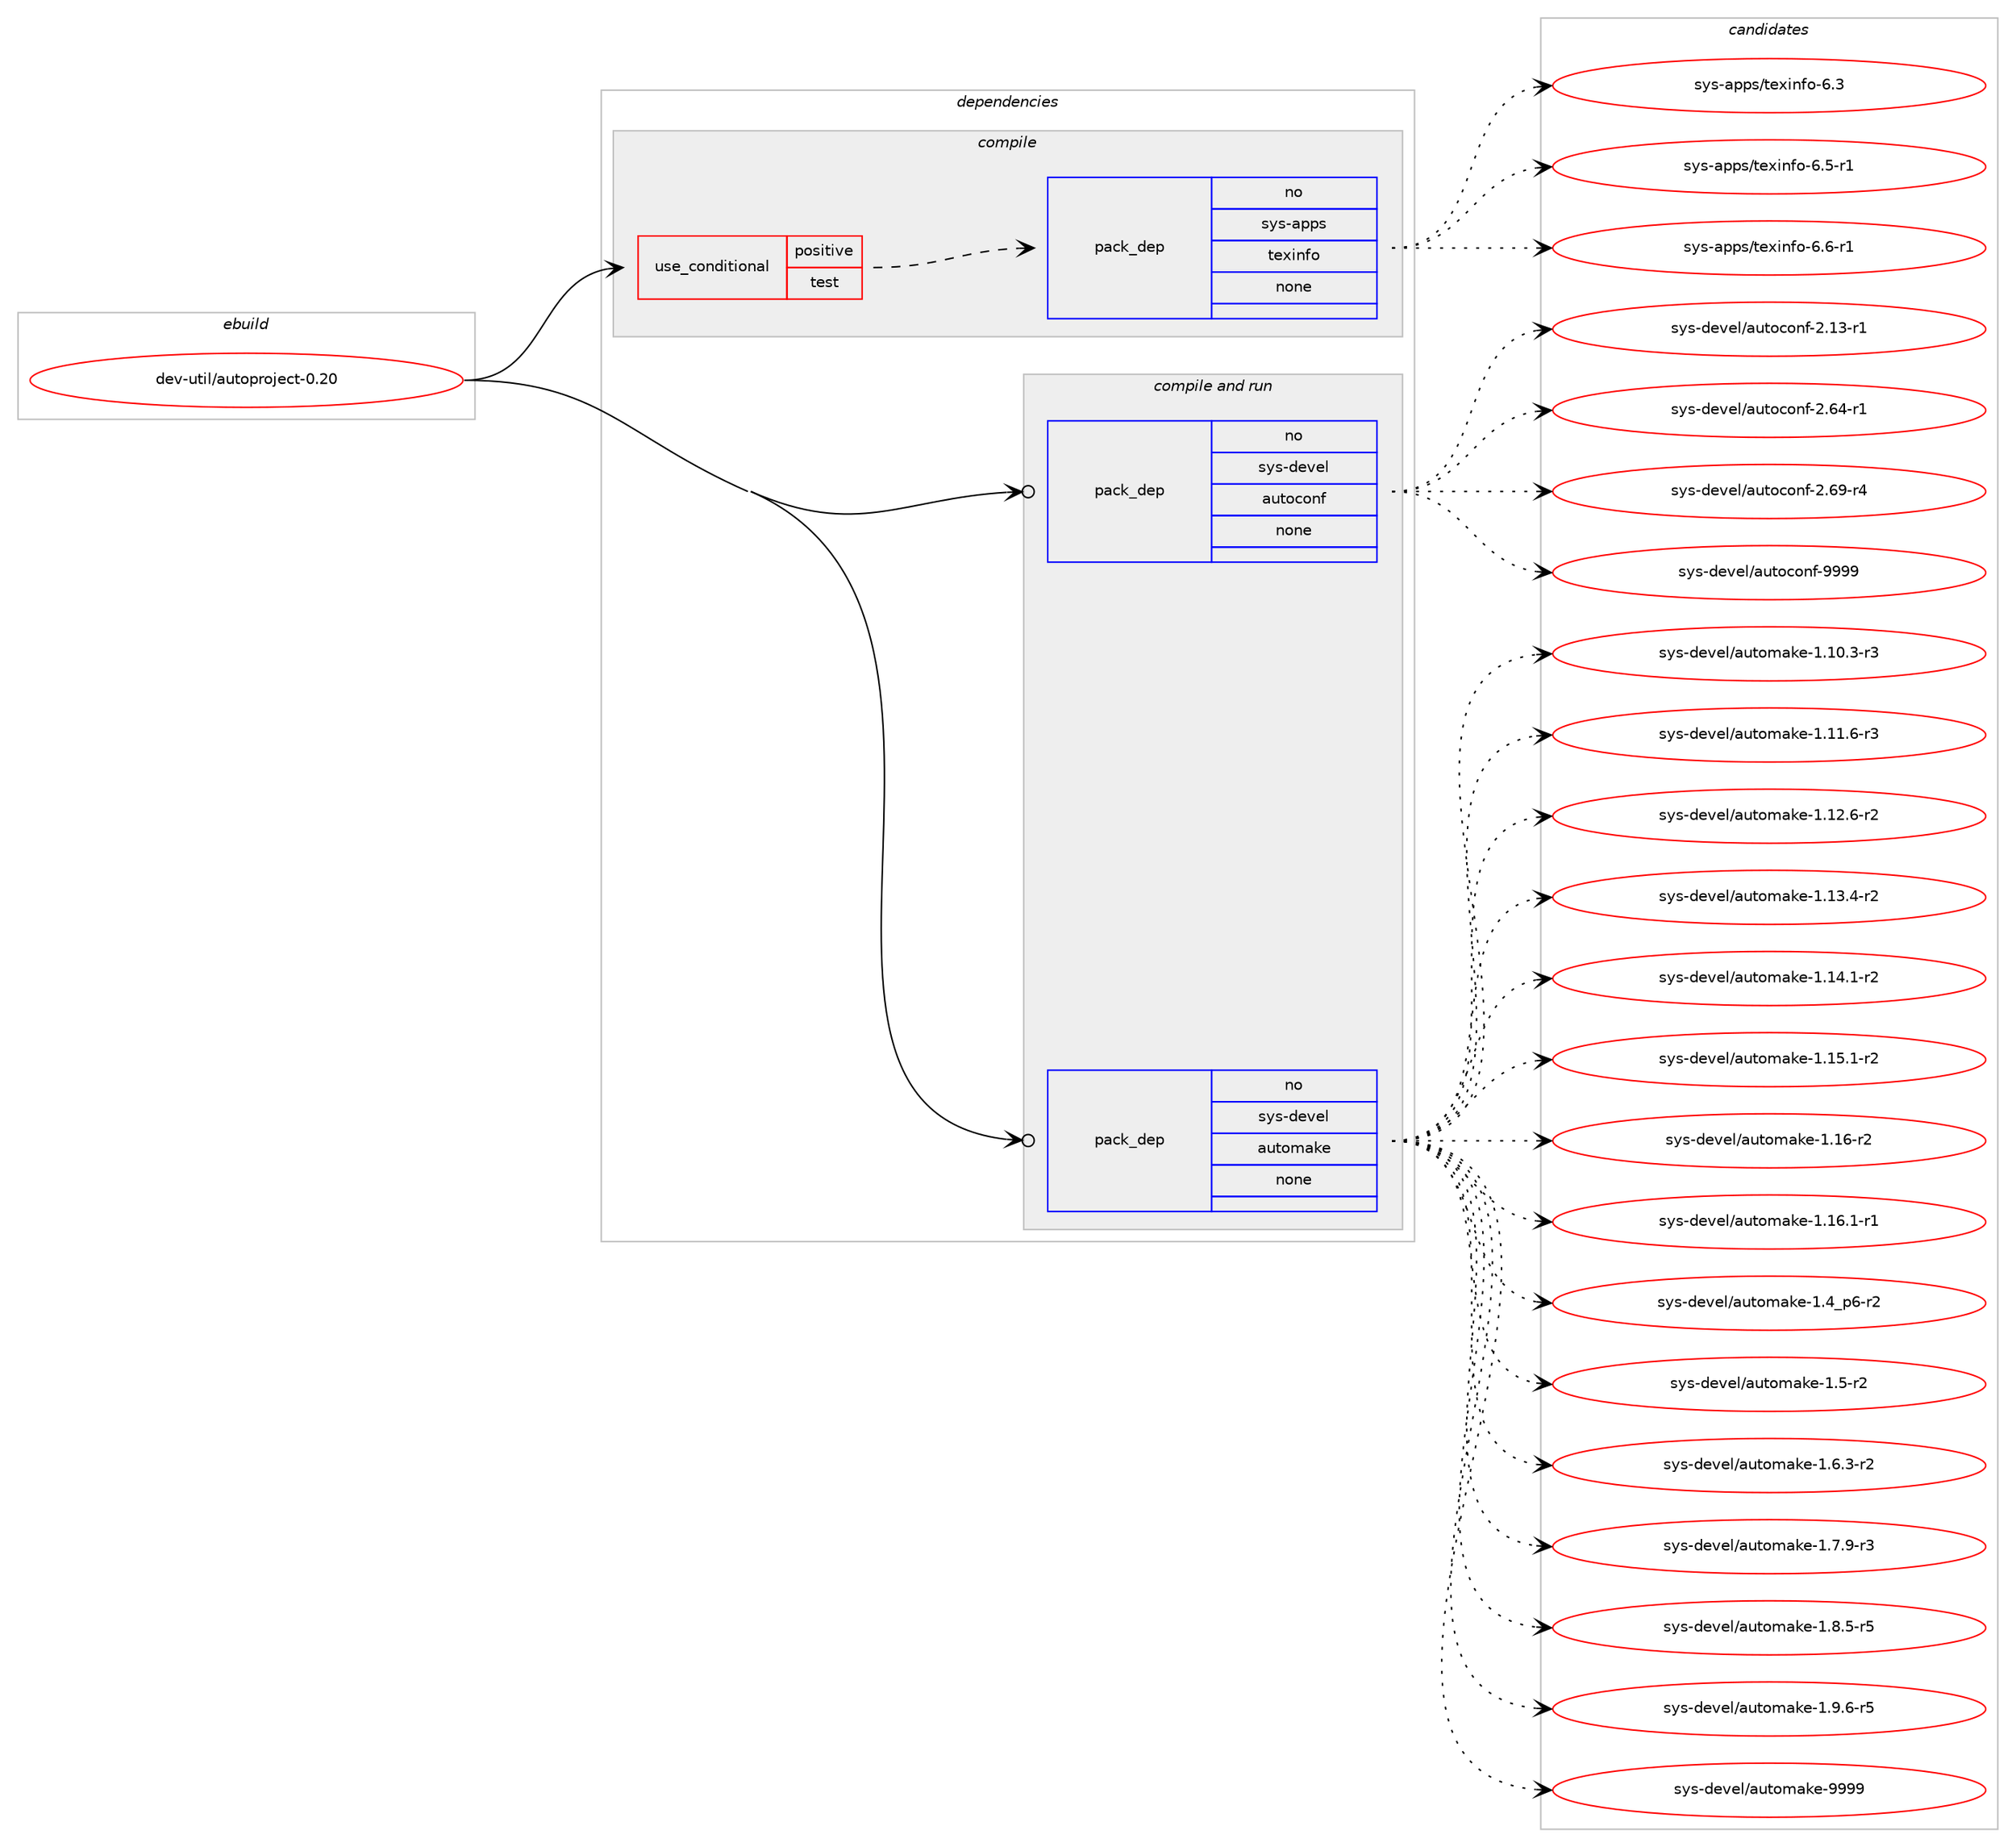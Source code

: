 digraph prolog {

# *************
# Graph options
# *************

newrank=true;
concentrate=true;
compound=true;
graph [rankdir=LR,fontname=Helvetica,fontsize=10,ranksep=1.5];#, ranksep=2.5, nodesep=0.2];
edge  [arrowhead=vee];
node  [fontname=Helvetica,fontsize=10];

# **********
# The ebuild
# **********

subgraph cluster_leftcol {
color=gray;
rank=same;
label=<<i>ebuild</i>>;
id [label="dev-util/autoproject-0.20", color=red, width=4, href="../dev-util/autoproject-0.20.svg"];
}

# ****************
# The dependencies
# ****************

subgraph cluster_midcol {
color=gray;
label=<<i>dependencies</i>>;
subgraph cluster_compile {
fillcolor="#eeeeee";
style=filled;
label=<<i>compile</i>>;
subgraph cond423179 {
dependency1541034 [label=<<TABLE BORDER="0" CELLBORDER="1" CELLSPACING="0" CELLPADDING="4"><TR><TD ROWSPAN="3" CELLPADDING="10">use_conditional</TD></TR><TR><TD>positive</TD></TR><TR><TD>test</TD></TR></TABLE>>, shape=none, color=red];
subgraph pack1094264 {
dependency1541035 [label=<<TABLE BORDER="0" CELLBORDER="1" CELLSPACING="0" CELLPADDING="4" WIDTH="220"><TR><TD ROWSPAN="6" CELLPADDING="30">pack_dep</TD></TR><TR><TD WIDTH="110">no</TD></TR><TR><TD>sys-apps</TD></TR><TR><TD>texinfo</TD></TR><TR><TD>none</TD></TR><TR><TD></TD></TR></TABLE>>, shape=none, color=blue];
}
dependency1541034:e -> dependency1541035:w [weight=20,style="dashed",arrowhead="vee"];
}
id:e -> dependency1541034:w [weight=20,style="solid",arrowhead="vee"];
}
subgraph cluster_compileandrun {
fillcolor="#eeeeee";
style=filled;
label=<<i>compile and run</i>>;
subgraph pack1094265 {
dependency1541036 [label=<<TABLE BORDER="0" CELLBORDER="1" CELLSPACING="0" CELLPADDING="4" WIDTH="220"><TR><TD ROWSPAN="6" CELLPADDING="30">pack_dep</TD></TR><TR><TD WIDTH="110">no</TD></TR><TR><TD>sys-devel</TD></TR><TR><TD>autoconf</TD></TR><TR><TD>none</TD></TR><TR><TD></TD></TR></TABLE>>, shape=none, color=blue];
}
id:e -> dependency1541036:w [weight=20,style="solid",arrowhead="odotvee"];
subgraph pack1094266 {
dependency1541037 [label=<<TABLE BORDER="0" CELLBORDER="1" CELLSPACING="0" CELLPADDING="4" WIDTH="220"><TR><TD ROWSPAN="6" CELLPADDING="30">pack_dep</TD></TR><TR><TD WIDTH="110">no</TD></TR><TR><TD>sys-devel</TD></TR><TR><TD>automake</TD></TR><TR><TD>none</TD></TR><TR><TD></TD></TR></TABLE>>, shape=none, color=blue];
}
id:e -> dependency1541037:w [weight=20,style="solid",arrowhead="odotvee"];
}
subgraph cluster_run {
fillcolor="#eeeeee";
style=filled;
label=<<i>run</i>>;
}
}

# **************
# The candidates
# **************

subgraph cluster_choices {
rank=same;
color=gray;
label=<<i>candidates</i>>;

subgraph choice1094264 {
color=black;
nodesep=1;
choice11512111545971121121154711610112010511010211145544651 [label="sys-apps/texinfo-6.3", color=red, width=4,href="../sys-apps/texinfo-6.3.svg"];
choice115121115459711211211547116101120105110102111455446534511449 [label="sys-apps/texinfo-6.5-r1", color=red, width=4,href="../sys-apps/texinfo-6.5-r1.svg"];
choice115121115459711211211547116101120105110102111455446544511449 [label="sys-apps/texinfo-6.6-r1", color=red, width=4,href="../sys-apps/texinfo-6.6-r1.svg"];
dependency1541035:e -> choice11512111545971121121154711610112010511010211145544651:w [style=dotted,weight="100"];
dependency1541035:e -> choice115121115459711211211547116101120105110102111455446534511449:w [style=dotted,weight="100"];
dependency1541035:e -> choice115121115459711211211547116101120105110102111455446544511449:w [style=dotted,weight="100"];
}
subgraph choice1094265 {
color=black;
nodesep=1;
choice1151211154510010111810110847971171161119911111010245504649514511449 [label="sys-devel/autoconf-2.13-r1", color=red, width=4,href="../sys-devel/autoconf-2.13-r1.svg"];
choice1151211154510010111810110847971171161119911111010245504654524511449 [label="sys-devel/autoconf-2.64-r1", color=red, width=4,href="../sys-devel/autoconf-2.64-r1.svg"];
choice1151211154510010111810110847971171161119911111010245504654574511452 [label="sys-devel/autoconf-2.69-r4", color=red, width=4,href="../sys-devel/autoconf-2.69-r4.svg"];
choice115121115451001011181011084797117116111991111101024557575757 [label="sys-devel/autoconf-9999", color=red, width=4,href="../sys-devel/autoconf-9999.svg"];
dependency1541036:e -> choice1151211154510010111810110847971171161119911111010245504649514511449:w [style=dotted,weight="100"];
dependency1541036:e -> choice1151211154510010111810110847971171161119911111010245504654524511449:w [style=dotted,weight="100"];
dependency1541036:e -> choice1151211154510010111810110847971171161119911111010245504654574511452:w [style=dotted,weight="100"];
dependency1541036:e -> choice115121115451001011181011084797117116111991111101024557575757:w [style=dotted,weight="100"];
}
subgraph choice1094266 {
color=black;
nodesep=1;
choice11512111545100101118101108479711711611110997107101454946494846514511451 [label="sys-devel/automake-1.10.3-r3", color=red, width=4,href="../sys-devel/automake-1.10.3-r3.svg"];
choice11512111545100101118101108479711711611110997107101454946494946544511451 [label="sys-devel/automake-1.11.6-r3", color=red, width=4,href="../sys-devel/automake-1.11.6-r3.svg"];
choice11512111545100101118101108479711711611110997107101454946495046544511450 [label="sys-devel/automake-1.12.6-r2", color=red, width=4,href="../sys-devel/automake-1.12.6-r2.svg"];
choice11512111545100101118101108479711711611110997107101454946495146524511450 [label="sys-devel/automake-1.13.4-r2", color=red, width=4,href="../sys-devel/automake-1.13.4-r2.svg"];
choice11512111545100101118101108479711711611110997107101454946495246494511450 [label="sys-devel/automake-1.14.1-r2", color=red, width=4,href="../sys-devel/automake-1.14.1-r2.svg"];
choice11512111545100101118101108479711711611110997107101454946495346494511450 [label="sys-devel/automake-1.15.1-r2", color=red, width=4,href="../sys-devel/automake-1.15.1-r2.svg"];
choice1151211154510010111810110847971171161111099710710145494649544511450 [label="sys-devel/automake-1.16-r2", color=red, width=4,href="../sys-devel/automake-1.16-r2.svg"];
choice11512111545100101118101108479711711611110997107101454946495446494511449 [label="sys-devel/automake-1.16.1-r1", color=red, width=4,href="../sys-devel/automake-1.16.1-r1.svg"];
choice115121115451001011181011084797117116111109971071014549465295112544511450 [label="sys-devel/automake-1.4_p6-r2", color=red, width=4,href="../sys-devel/automake-1.4_p6-r2.svg"];
choice11512111545100101118101108479711711611110997107101454946534511450 [label="sys-devel/automake-1.5-r2", color=red, width=4,href="../sys-devel/automake-1.5-r2.svg"];
choice115121115451001011181011084797117116111109971071014549465446514511450 [label="sys-devel/automake-1.6.3-r2", color=red, width=4,href="../sys-devel/automake-1.6.3-r2.svg"];
choice115121115451001011181011084797117116111109971071014549465546574511451 [label="sys-devel/automake-1.7.9-r3", color=red, width=4,href="../sys-devel/automake-1.7.9-r3.svg"];
choice115121115451001011181011084797117116111109971071014549465646534511453 [label="sys-devel/automake-1.8.5-r5", color=red, width=4,href="../sys-devel/automake-1.8.5-r5.svg"];
choice115121115451001011181011084797117116111109971071014549465746544511453 [label="sys-devel/automake-1.9.6-r5", color=red, width=4,href="../sys-devel/automake-1.9.6-r5.svg"];
choice115121115451001011181011084797117116111109971071014557575757 [label="sys-devel/automake-9999", color=red, width=4,href="../sys-devel/automake-9999.svg"];
dependency1541037:e -> choice11512111545100101118101108479711711611110997107101454946494846514511451:w [style=dotted,weight="100"];
dependency1541037:e -> choice11512111545100101118101108479711711611110997107101454946494946544511451:w [style=dotted,weight="100"];
dependency1541037:e -> choice11512111545100101118101108479711711611110997107101454946495046544511450:w [style=dotted,weight="100"];
dependency1541037:e -> choice11512111545100101118101108479711711611110997107101454946495146524511450:w [style=dotted,weight="100"];
dependency1541037:e -> choice11512111545100101118101108479711711611110997107101454946495246494511450:w [style=dotted,weight="100"];
dependency1541037:e -> choice11512111545100101118101108479711711611110997107101454946495346494511450:w [style=dotted,weight="100"];
dependency1541037:e -> choice1151211154510010111810110847971171161111099710710145494649544511450:w [style=dotted,weight="100"];
dependency1541037:e -> choice11512111545100101118101108479711711611110997107101454946495446494511449:w [style=dotted,weight="100"];
dependency1541037:e -> choice115121115451001011181011084797117116111109971071014549465295112544511450:w [style=dotted,weight="100"];
dependency1541037:e -> choice11512111545100101118101108479711711611110997107101454946534511450:w [style=dotted,weight="100"];
dependency1541037:e -> choice115121115451001011181011084797117116111109971071014549465446514511450:w [style=dotted,weight="100"];
dependency1541037:e -> choice115121115451001011181011084797117116111109971071014549465546574511451:w [style=dotted,weight="100"];
dependency1541037:e -> choice115121115451001011181011084797117116111109971071014549465646534511453:w [style=dotted,weight="100"];
dependency1541037:e -> choice115121115451001011181011084797117116111109971071014549465746544511453:w [style=dotted,weight="100"];
dependency1541037:e -> choice115121115451001011181011084797117116111109971071014557575757:w [style=dotted,weight="100"];
}
}

}
